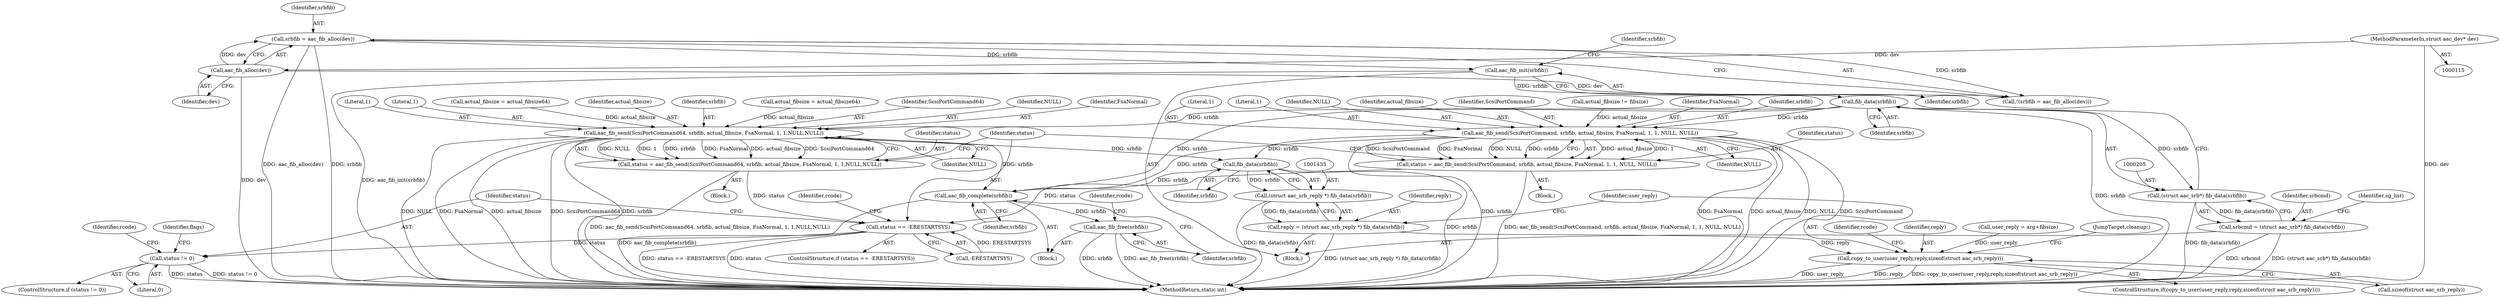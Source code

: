 digraph "0_linux_b4789b8e6be3151a955ade74872822f30e8cd914@pointer" {
"1000190" [label="(Call,aac_fib_init(srbfib))"];
"1000182" [label="(Call,srbfib = aac_fib_alloc(dev))"];
"1000184" [label="(Call,aac_fib_alloc(dev))"];
"1000116" [label="(MethodParameterIn,struct aac_dev* dev)"];
"1000206" [label="(Call,fib_data(srbfib))"];
"1000204" [label="(Call,(struct aac_srb*) fib_data(srbfib))"];
"1000202" [label="(Call,srbcmd = (struct aac_srb*) fib_data(srbfib))"];
"1000936" [label="(Call,aac_fib_send(ScsiPortCommand64, srbfib, actual_fibsize, FsaNormal, 1, 1,NULL,NULL))"];
"1000934" [label="(Call,status = aac_fib_send(ScsiPortCommand64, srbfib, actual_fibsize, FsaNormal, 1, 1,NULL,NULL))"];
"1001348" [label="(Call,status == -ERESTARTSYS)"];
"1001359" [label="(Call,status != 0)"];
"1001434" [label="(Call,fib_data(srbfib))"];
"1001432" [label="(Call,(struct aac_srb_reply *) fib_data(srbfib))"];
"1001430" [label="(Call,reply = (struct aac_srb_reply *) fib_data(srbfib))"];
"1001437" [label="(Call,copy_to_user(user_reply,reply,sizeof(struct aac_srb_reply)))"];
"1001471" [label="(Call,aac_fib_complete(srbfib))"];
"1001473" [label="(Call,aac_fib_free(srbfib))"];
"1001338" [label="(Call,aac_fib_send(ScsiPortCommand, srbfib, actual_fibsize, FsaNormal, 1, 1, NULL, NULL))"];
"1001336" [label="(Call,status = aac_fib_send(ScsiPortCommand, srbfib, actual_fibsize, FsaNormal, 1, 1, NULL, NULL))"];
"1000204" [label="(Call,(struct aac_srb*) fib_data(srbfib))"];
"1001370" [label="(Identifier,flags)"];
"1001361" [label="(Literal,0)"];
"1000191" [label="(Identifier,srbfib)"];
"1001473" [label="(Call,aac_fib_free(srbfib))"];
"1000939" [label="(Identifier,actual_fibsize)"];
"1000935" [label="(Identifier,status)"];
"1001477" [label="(MethodReturn,static int)"];
"1000183" [label="(Identifier,srbfib)"];
"1000938" [label="(Identifier,srbfib)"];
"1000203" [label="(Identifier,srbcmd)"];
"1001358" [label="(ControlStructure,if (status != 0))"];
"1001430" [label="(Call,reply = (struct aac_srb_reply *) fib_data(srbfib))"];
"1001444" [label="(Identifier,rcode)"];
"1000202" [label="(Call,srbcmd = (struct aac_srb*) fib_data(srbfib))"];
"1001347" [label="(ControlStructure,if (status == -ERESTARTSYS))"];
"1001472" [label="(Identifier,srbfib)"];
"1000463" [label="(Block,)"];
"1000182" [label="(Call,srbfib = aac_fib_alloc(dev))"];
"1001337" [label="(Identifier,status)"];
"1001474" [label="(Identifier,srbfib)"];
"1001340" [label="(Identifier,srbfib)"];
"1001344" [label="(Literal,1)"];
"1000487" [label="(Call,actual_fibsize = actual_fibsize64)"];
"1001435" [label="(Identifier,srbfib)"];
"1001439" [label="(Identifier,reply)"];
"1000937" [label="(Identifier,ScsiPortCommand64)"];
"1001436" [label="(ControlStructure,if(copy_to_user(user_reply,reply,sizeof(struct aac_srb_reply))))"];
"1000269" [label="(Call,user_reply = arg+fibsize)"];
"1001343" [label="(Literal,1)"];
"1001360" [label="(Identifier,status)"];
"1001349" [label="(Identifier,status)"];
"1001476" [label="(Identifier,rcode)"];
"1000209" [label="(Identifier,sg_list)"];
"1001346" [label="(Identifier,NULL)"];
"1000207" [label="(Identifier,srbfib)"];
"1000181" [label="(Call,!(srbfib = aac_fib_alloc(dev)))"];
"1000190" [label="(Call,aac_fib_init(srbfib))"];
"1000943" [label="(Identifier,NULL)"];
"1001448" [label="(JumpTarget,cleanup:)"];
"1001345" [label="(Identifier,NULL)"];
"1001354" [label="(Identifier,rcode)"];
"1000940" [label="(Identifier,FsaNormal)"];
"1001364" [label="(Identifier,rcode)"];
"1001341" [label="(Identifier,actual_fibsize)"];
"1000946" [label="(Block,)"];
"1001438" [label="(Identifier,user_reply)"];
"1001336" [label="(Call,status = aac_fib_send(ScsiPortCommand, srbfib, actual_fibsize, FsaNormal, 1, 1, NULL, NULL))"];
"1001440" [label="(Call,sizeof(struct aac_srb_reply))"];
"1000184" [label="(Call,aac_fib_alloc(dev))"];
"1001437" [label="(Call,copy_to_user(user_reply,reply,sizeof(struct aac_srb_reply)))"];
"1000185" [label="(Identifier,dev)"];
"1001434" [label="(Call,fib_data(srbfib))"];
"1001348" [label="(Call,status == -ERESTARTSYS)"];
"1000934" [label="(Call,status = aac_fib_send(ScsiPortCommand64, srbfib, actual_fibsize, FsaNormal, 1, 1,NULL,NULL))"];
"1001432" [label="(Call,(struct aac_srb_reply *) fib_data(srbfib))"];
"1000942" [label="(Literal,1)"];
"1000206" [label="(Call,fib_data(srbfib))"];
"1001338" [label="(Call,aac_fib_send(ScsiPortCommand, srbfib, actual_fibsize, FsaNormal, 1, 1, NULL, NULL))"];
"1001471" [label="(Call,aac_fib_complete(srbfib))"];
"1000941" [label="(Literal,1)"];
"1001339" [label="(Identifier,ScsiPortCommand)"];
"1001431" [label="(Identifier,reply)"];
"1000116" [label="(MethodParameterIn,struct aac_dev* dev)"];
"1000727" [label="(Call,actual_fibsize = actual_fibsize64)"];
"1000424" [label="(Call,actual_fibsize != fibsize)"];
"1001342" [label="(Identifier,FsaNormal)"];
"1001470" [label="(Block,)"];
"1001350" [label="(Call,-ERESTARTSYS)"];
"1000118" [label="(Block,)"];
"1000944" [label="(Identifier,NULL)"];
"1000936" [label="(Call,aac_fib_send(ScsiPortCommand64, srbfib, actual_fibsize, FsaNormal, 1, 1,NULL,NULL))"];
"1001359" [label="(Call,status != 0)"];
"1000196" [label="(Identifier,srbfib)"];
"1000190" -> "1000118"  [label="AST: "];
"1000190" -> "1000191"  [label="CFG: "];
"1000191" -> "1000190"  [label="AST: "];
"1000196" -> "1000190"  [label="CFG: "];
"1000190" -> "1001477"  [label="DDG: aac_fib_init(srbfib)"];
"1000182" -> "1000190"  [label="DDG: srbfib"];
"1000190" -> "1000206"  [label="DDG: srbfib"];
"1000182" -> "1000181"  [label="AST: "];
"1000182" -> "1000184"  [label="CFG: "];
"1000183" -> "1000182"  [label="AST: "];
"1000184" -> "1000182"  [label="AST: "];
"1000181" -> "1000182"  [label="CFG: "];
"1000182" -> "1001477"  [label="DDG: aac_fib_alloc(dev)"];
"1000182" -> "1001477"  [label="DDG: srbfib"];
"1000182" -> "1000181"  [label="DDG: srbfib"];
"1000184" -> "1000182"  [label="DDG: dev"];
"1000184" -> "1000185"  [label="CFG: "];
"1000185" -> "1000184"  [label="AST: "];
"1000184" -> "1001477"  [label="DDG: dev"];
"1000184" -> "1000181"  [label="DDG: dev"];
"1000116" -> "1000184"  [label="DDG: dev"];
"1000116" -> "1000115"  [label="AST: "];
"1000116" -> "1001477"  [label="DDG: dev"];
"1000206" -> "1000204"  [label="AST: "];
"1000206" -> "1000207"  [label="CFG: "];
"1000207" -> "1000206"  [label="AST: "];
"1000204" -> "1000206"  [label="CFG: "];
"1000206" -> "1001477"  [label="DDG: srbfib"];
"1000206" -> "1000204"  [label="DDG: srbfib"];
"1000206" -> "1000936"  [label="DDG: srbfib"];
"1000206" -> "1001338"  [label="DDG: srbfib"];
"1000206" -> "1001471"  [label="DDG: srbfib"];
"1000204" -> "1000202"  [label="AST: "];
"1000205" -> "1000204"  [label="AST: "];
"1000202" -> "1000204"  [label="CFG: "];
"1000204" -> "1001477"  [label="DDG: fib_data(srbfib)"];
"1000204" -> "1000202"  [label="DDG: fib_data(srbfib)"];
"1000202" -> "1000118"  [label="AST: "];
"1000203" -> "1000202"  [label="AST: "];
"1000209" -> "1000202"  [label="CFG: "];
"1000202" -> "1001477"  [label="DDG: srbcmd"];
"1000202" -> "1001477"  [label="DDG: (struct aac_srb*) fib_data(srbfib)"];
"1000936" -> "1000934"  [label="AST: "];
"1000936" -> "1000944"  [label="CFG: "];
"1000937" -> "1000936"  [label="AST: "];
"1000938" -> "1000936"  [label="AST: "];
"1000939" -> "1000936"  [label="AST: "];
"1000940" -> "1000936"  [label="AST: "];
"1000941" -> "1000936"  [label="AST: "];
"1000942" -> "1000936"  [label="AST: "];
"1000943" -> "1000936"  [label="AST: "];
"1000944" -> "1000936"  [label="AST: "];
"1000934" -> "1000936"  [label="CFG: "];
"1000936" -> "1001477"  [label="DDG: actual_fibsize"];
"1000936" -> "1001477"  [label="DDG: ScsiPortCommand64"];
"1000936" -> "1001477"  [label="DDG: srbfib"];
"1000936" -> "1001477"  [label="DDG: NULL"];
"1000936" -> "1001477"  [label="DDG: FsaNormal"];
"1000936" -> "1000934"  [label="DDG: NULL"];
"1000936" -> "1000934"  [label="DDG: 1"];
"1000936" -> "1000934"  [label="DDG: srbfib"];
"1000936" -> "1000934"  [label="DDG: FsaNormal"];
"1000936" -> "1000934"  [label="DDG: actual_fibsize"];
"1000936" -> "1000934"  [label="DDG: ScsiPortCommand64"];
"1000487" -> "1000936"  [label="DDG: actual_fibsize"];
"1000727" -> "1000936"  [label="DDG: actual_fibsize"];
"1000936" -> "1001434"  [label="DDG: srbfib"];
"1000936" -> "1001471"  [label="DDG: srbfib"];
"1000934" -> "1000463"  [label="AST: "];
"1000935" -> "1000934"  [label="AST: "];
"1001349" -> "1000934"  [label="CFG: "];
"1000934" -> "1001477"  [label="DDG: aac_fib_send(ScsiPortCommand64, srbfib, actual_fibsize, FsaNormal, 1, 1,NULL,NULL)"];
"1000934" -> "1001348"  [label="DDG: status"];
"1001348" -> "1001347"  [label="AST: "];
"1001348" -> "1001350"  [label="CFG: "];
"1001349" -> "1001348"  [label="AST: "];
"1001350" -> "1001348"  [label="AST: "];
"1001354" -> "1001348"  [label="CFG: "];
"1001360" -> "1001348"  [label="CFG: "];
"1001348" -> "1001477"  [label="DDG: status"];
"1001348" -> "1001477"  [label="DDG: status == -ERESTARTSYS"];
"1001336" -> "1001348"  [label="DDG: status"];
"1001350" -> "1001348"  [label="DDG: ERESTARTSYS"];
"1001348" -> "1001359"  [label="DDG: status"];
"1001359" -> "1001358"  [label="AST: "];
"1001359" -> "1001361"  [label="CFG: "];
"1001360" -> "1001359"  [label="AST: "];
"1001361" -> "1001359"  [label="AST: "];
"1001364" -> "1001359"  [label="CFG: "];
"1001370" -> "1001359"  [label="CFG: "];
"1001359" -> "1001477"  [label="DDG: status != 0"];
"1001359" -> "1001477"  [label="DDG: status"];
"1001434" -> "1001432"  [label="AST: "];
"1001434" -> "1001435"  [label="CFG: "];
"1001435" -> "1001434"  [label="AST: "];
"1001432" -> "1001434"  [label="CFG: "];
"1001434" -> "1001477"  [label="DDG: srbfib"];
"1001434" -> "1001432"  [label="DDG: srbfib"];
"1001338" -> "1001434"  [label="DDG: srbfib"];
"1001434" -> "1001471"  [label="DDG: srbfib"];
"1001432" -> "1001430"  [label="AST: "];
"1001433" -> "1001432"  [label="AST: "];
"1001430" -> "1001432"  [label="CFG: "];
"1001432" -> "1001477"  [label="DDG: fib_data(srbfib)"];
"1001432" -> "1001430"  [label="DDG: fib_data(srbfib)"];
"1001430" -> "1000118"  [label="AST: "];
"1001431" -> "1001430"  [label="AST: "];
"1001438" -> "1001430"  [label="CFG: "];
"1001430" -> "1001477"  [label="DDG: (struct aac_srb_reply *) fib_data(srbfib)"];
"1001430" -> "1001437"  [label="DDG: reply"];
"1001437" -> "1001436"  [label="AST: "];
"1001437" -> "1001440"  [label="CFG: "];
"1001438" -> "1001437"  [label="AST: "];
"1001439" -> "1001437"  [label="AST: "];
"1001440" -> "1001437"  [label="AST: "];
"1001444" -> "1001437"  [label="CFG: "];
"1001448" -> "1001437"  [label="CFG: "];
"1001437" -> "1001477"  [label="DDG: reply"];
"1001437" -> "1001477"  [label="DDG: copy_to_user(user_reply,reply,sizeof(struct aac_srb_reply))"];
"1001437" -> "1001477"  [label="DDG: user_reply"];
"1000269" -> "1001437"  [label="DDG: user_reply"];
"1001471" -> "1001470"  [label="AST: "];
"1001471" -> "1001472"  [label="CFG: "];
"1001472" -> "1001471"  [label="AST: "];
"1001474" -> "1001471"  [label="CFG: "];
"1001471" -> "1001477"  [label="DDG: aac_fib_complete(srbfib)"];
"1001338" -> "1001471"  [label="DDG: srbfib"];
"1001471" -> "1001473"  [label="DDG: srbfib"];
"1001473" -> "1001470"  [label="AST: "];
"1001473" -> "1001474"  [label="CFG: "];
"1001474" -> "1001473"  [label="AST: "];
"1001476" -> "1001473"  [label="CFG: "];
"1001473" -> "1001477"  [label="DDG: srbfib"];
"1001473" -> "1001477"  [label="DDG: aac_fib_free(srbfib)"];
"1001338" -> "1001336"  [label="AST: "];
"1001338" -> "1001346"  [label="CFG: "];
"1001339" -> "1001338"  [label="AST: "];
"1001340" -> "1001338"  [label="AST: "];
"1001341" -> "1001338"  [label="AST: "];
"1001342" -> "1001338"  [label="AST: "];
"1001343" -> "1001338"  [label="AST: "];
"1001344" -> "1001338"  [label="AST: "];
"1001345" -> "1001338"  [label="AST: "];
"1001346" -> "1001338"  [label="AST: "];
"1001336" -> "1001338"  [label="CFG: "];
"1001338" -> "1001477"  [label="DDG: FsaNormal"];
"1001338" -> "1001477"  [label="DDG: actual_fibsize"];
"1001338" -> "1001477"  [label="DDG: NULL"];
"1001338" -> "1001477"  [label="DDG: ScsiPortCommand"];
"1001338" -> "1001477"  [label="DDG: srbfib"];
"1001338" -> "1001336"  [label="DDG: actual_fibsize"];
"1001338" -> "1001336"  [label="DDG: 1"];
"1001338" -> "1001336"  [label="DDG: ScsiPortCommand"];
"1001338" -> "1001336"  [label="DDG: FsaNormal"];
"1001338" -> "1001336"  [label="DDG: NULL"];
"1001338" -> "1001336"  [label="DDG: srbfib"];
"1000424" -> "1001338"  [label="DDG: actual_fibsize"];
"1001336" -> "1000946"  [label="AST: "];
"1001337" -> "1001336"  [label="AST: "];
"1001349" -> "1001336"  [label="CFG: "];
"1001336" -> "1001477"  [label="DDG: aac_fib_send(ScsiPortCommand, srbfib, actual_fibsize, FsaNormal, 1, 1, NULL, NULL)"];
}
